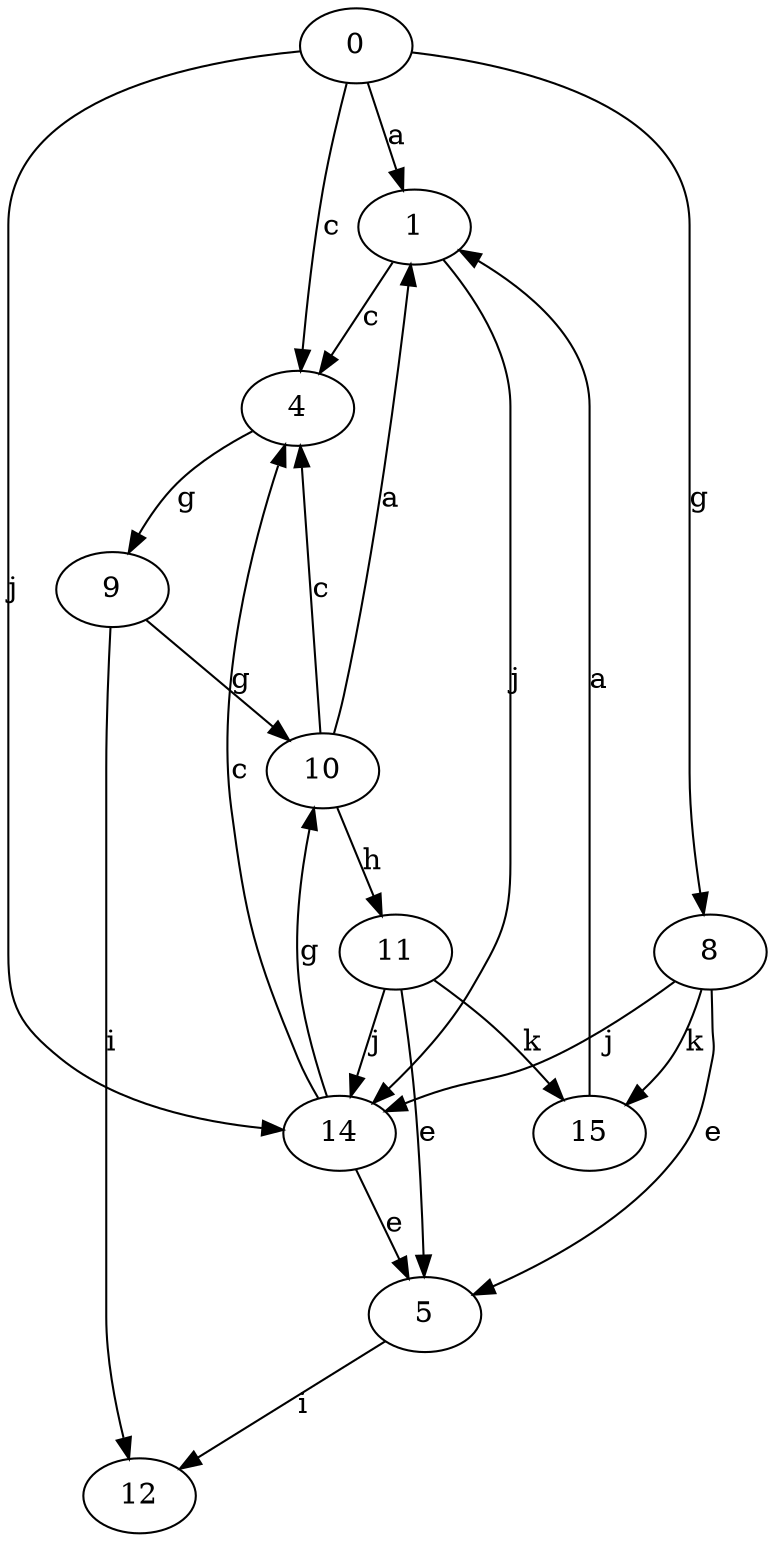 strict digraph  {
0;
1;
4;
5;
8;
9;
10;
11;
12;
14;
15;
0 -> 1  [label=a];
0 -> 4  [label=c];
0 -> 8  [label=g];
0 -> 14  [label=j];
1 -> 4  [label=c];
1 -> 14  [label=j];
4 -> 9  [label=g];
5 -> 12  [label=i];
8 -> 5  [label=e];
8 -> 14  [label=j];
8 -> 15  [label=k];
9 -> 10  [label=g];
9 -> 12  [label=i];
10 -> 1  [label=a];
10 -> 4  [label=c];
10 -> 11  [label=h];
11 -> 5  [label=e];
11 -> 14  [label=j];
11 -> 15  [label=k];
14 -> 4  [label=c];
14 -> 5  [label=e];
14 -> 10  [label=g];
15 -> 1  [label=a];
}
